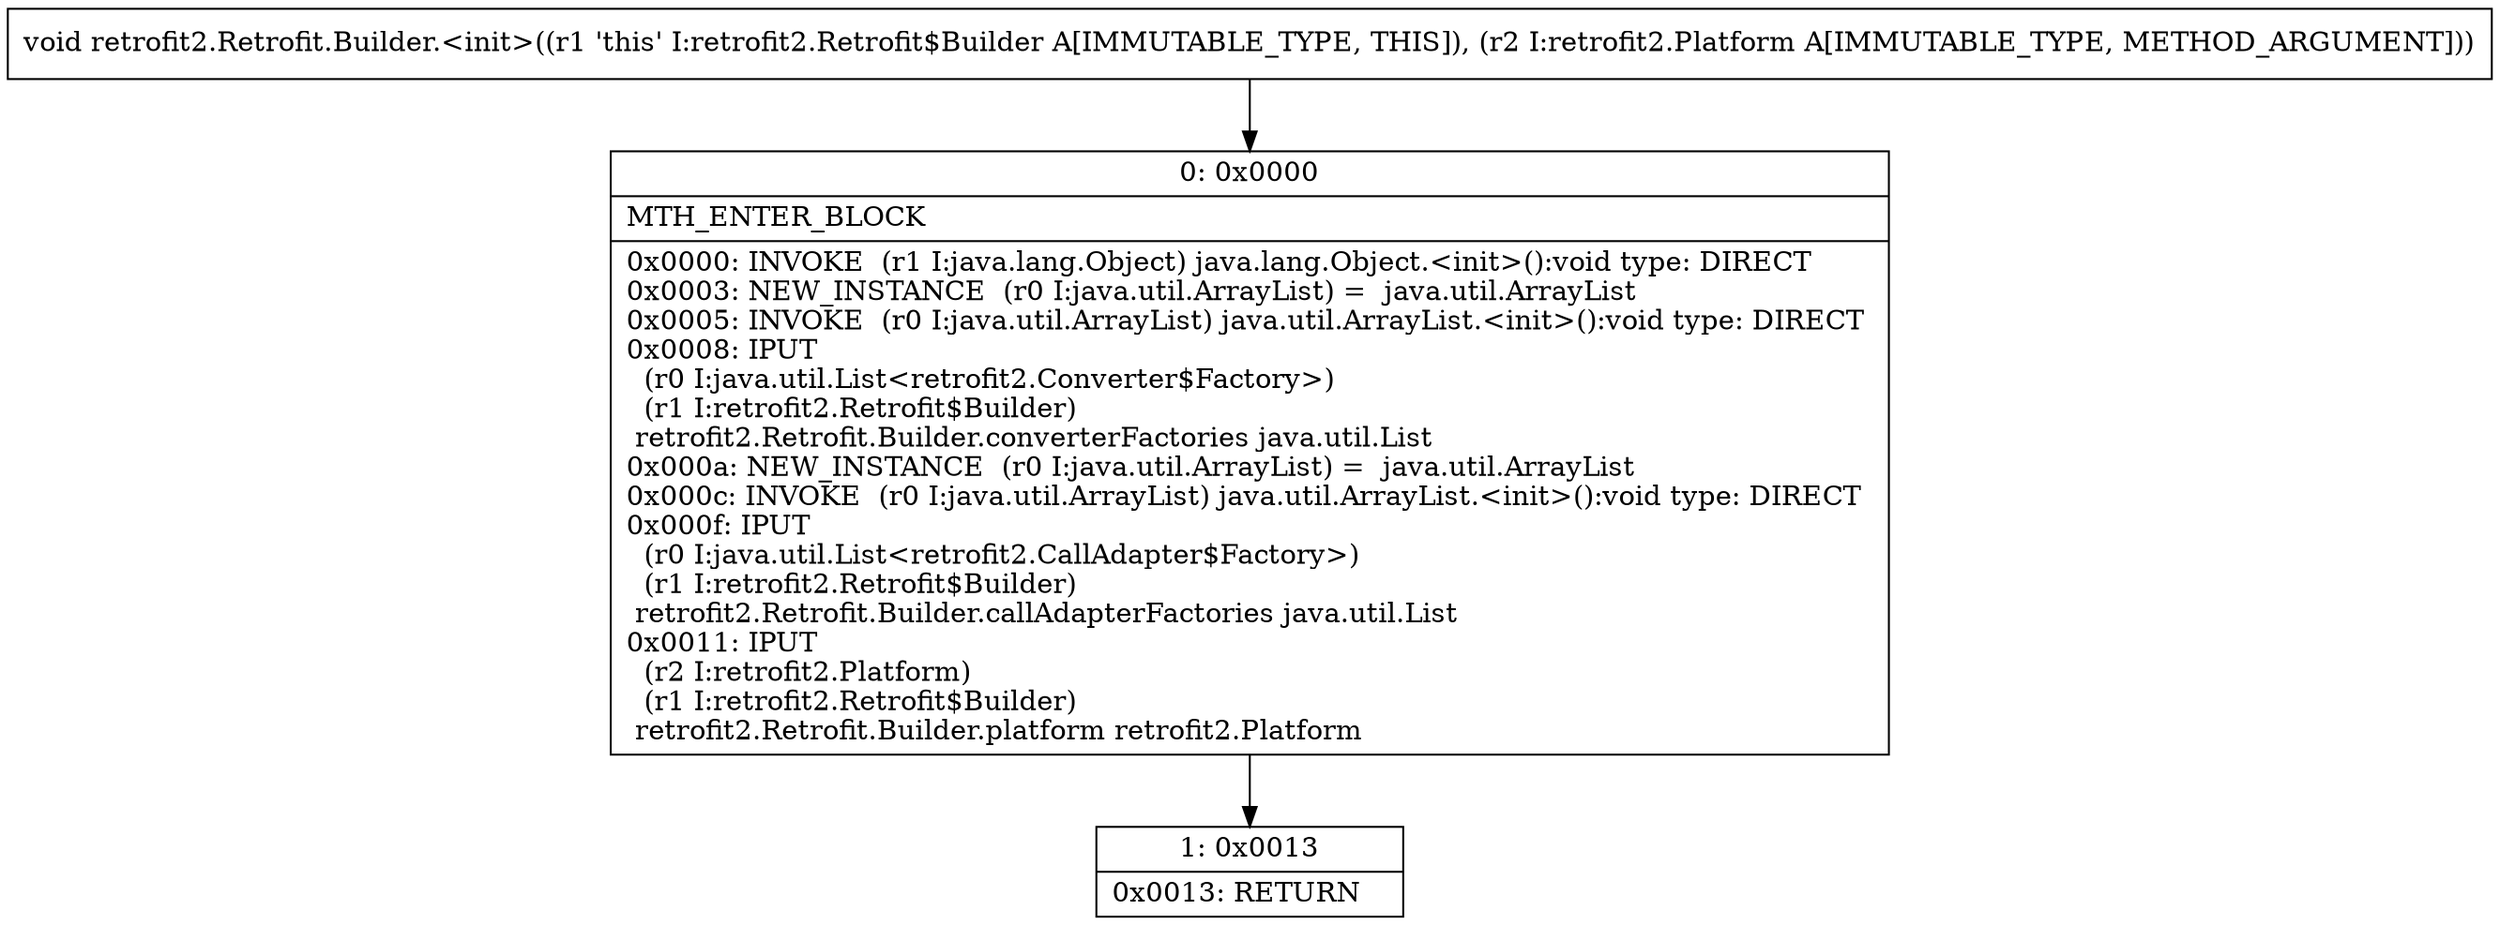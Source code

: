 digraph "CFG forretrofit2.Retrofit.Builder.\<init\>(Lretrofit2\/Platform;)V" {
Node_0 [shape=record,label="{0\:\ 0x0000|MTH_ENTER_BLOCK\l|0x0000: INVOKE  (r1 I:java.lang.Object) java.lang.Object.\<init\>():void type: DIRECT \l0x0003: NEW_INSTANCE  (r0 I:java.util.ArrayList) =  java.util.ArrayList \l0x0005: INVOKE  (r0 I:java.util.ArrayList) java.util.ArrayList.\<init\>():void type: DIRECT \l0x0008: IPUT  \l  (r0 I:java.util.List\<retrofit2.Converter$Factory\>)\l  (r1 I:retrofit2.Retrofit$Builder)\l retrofit2.Retrofit.Builder.converterFactories java.util.List \l0x000a: NEW_INSTANCE  (r0 I:java.util.ArrayList) =  java.util.ArrayList \l0x000c: INVOKE  (r0 I:java.util.ArrayList) java.util.ArrayList.\<init\>():void type: DIRECT \l0x000f: IPUT  \l  (r0 I:java.util.List\<retrofit2.CallAdapter$Factory\>)\l  (r1 I:retrofit2.Retrofit$Builder)\l retrofit2.Retrofit.Builder.callAdapterFactories java.util.List \l0x0011: IPUT  \l  (r2 I:retrofit2.Platform)\l  (r1 I:retrofit2.Retrofit$Builder)\l retrofit2.Retrofit.Builder.platform retrofit2.Platform \l}"];
Node_1 [shape=record,label="{1\:\ 0x0013|0x0013: RETURN   \l}"];
MethodNode[shape=record,label="{void retrofit2.Retrofit.Builder.\<init\>((r1 'this' I:retrofit2.Retrofit$Builder A[IMMUTABLE_TYPE, THIS]), (r2 I:retrofit2.Platform A[IMMUTABLE_TYPE, METHOD_ARGUMENT])) }"];
MethodNode -> Node_0;
Node_0 -> Node_1;
}


